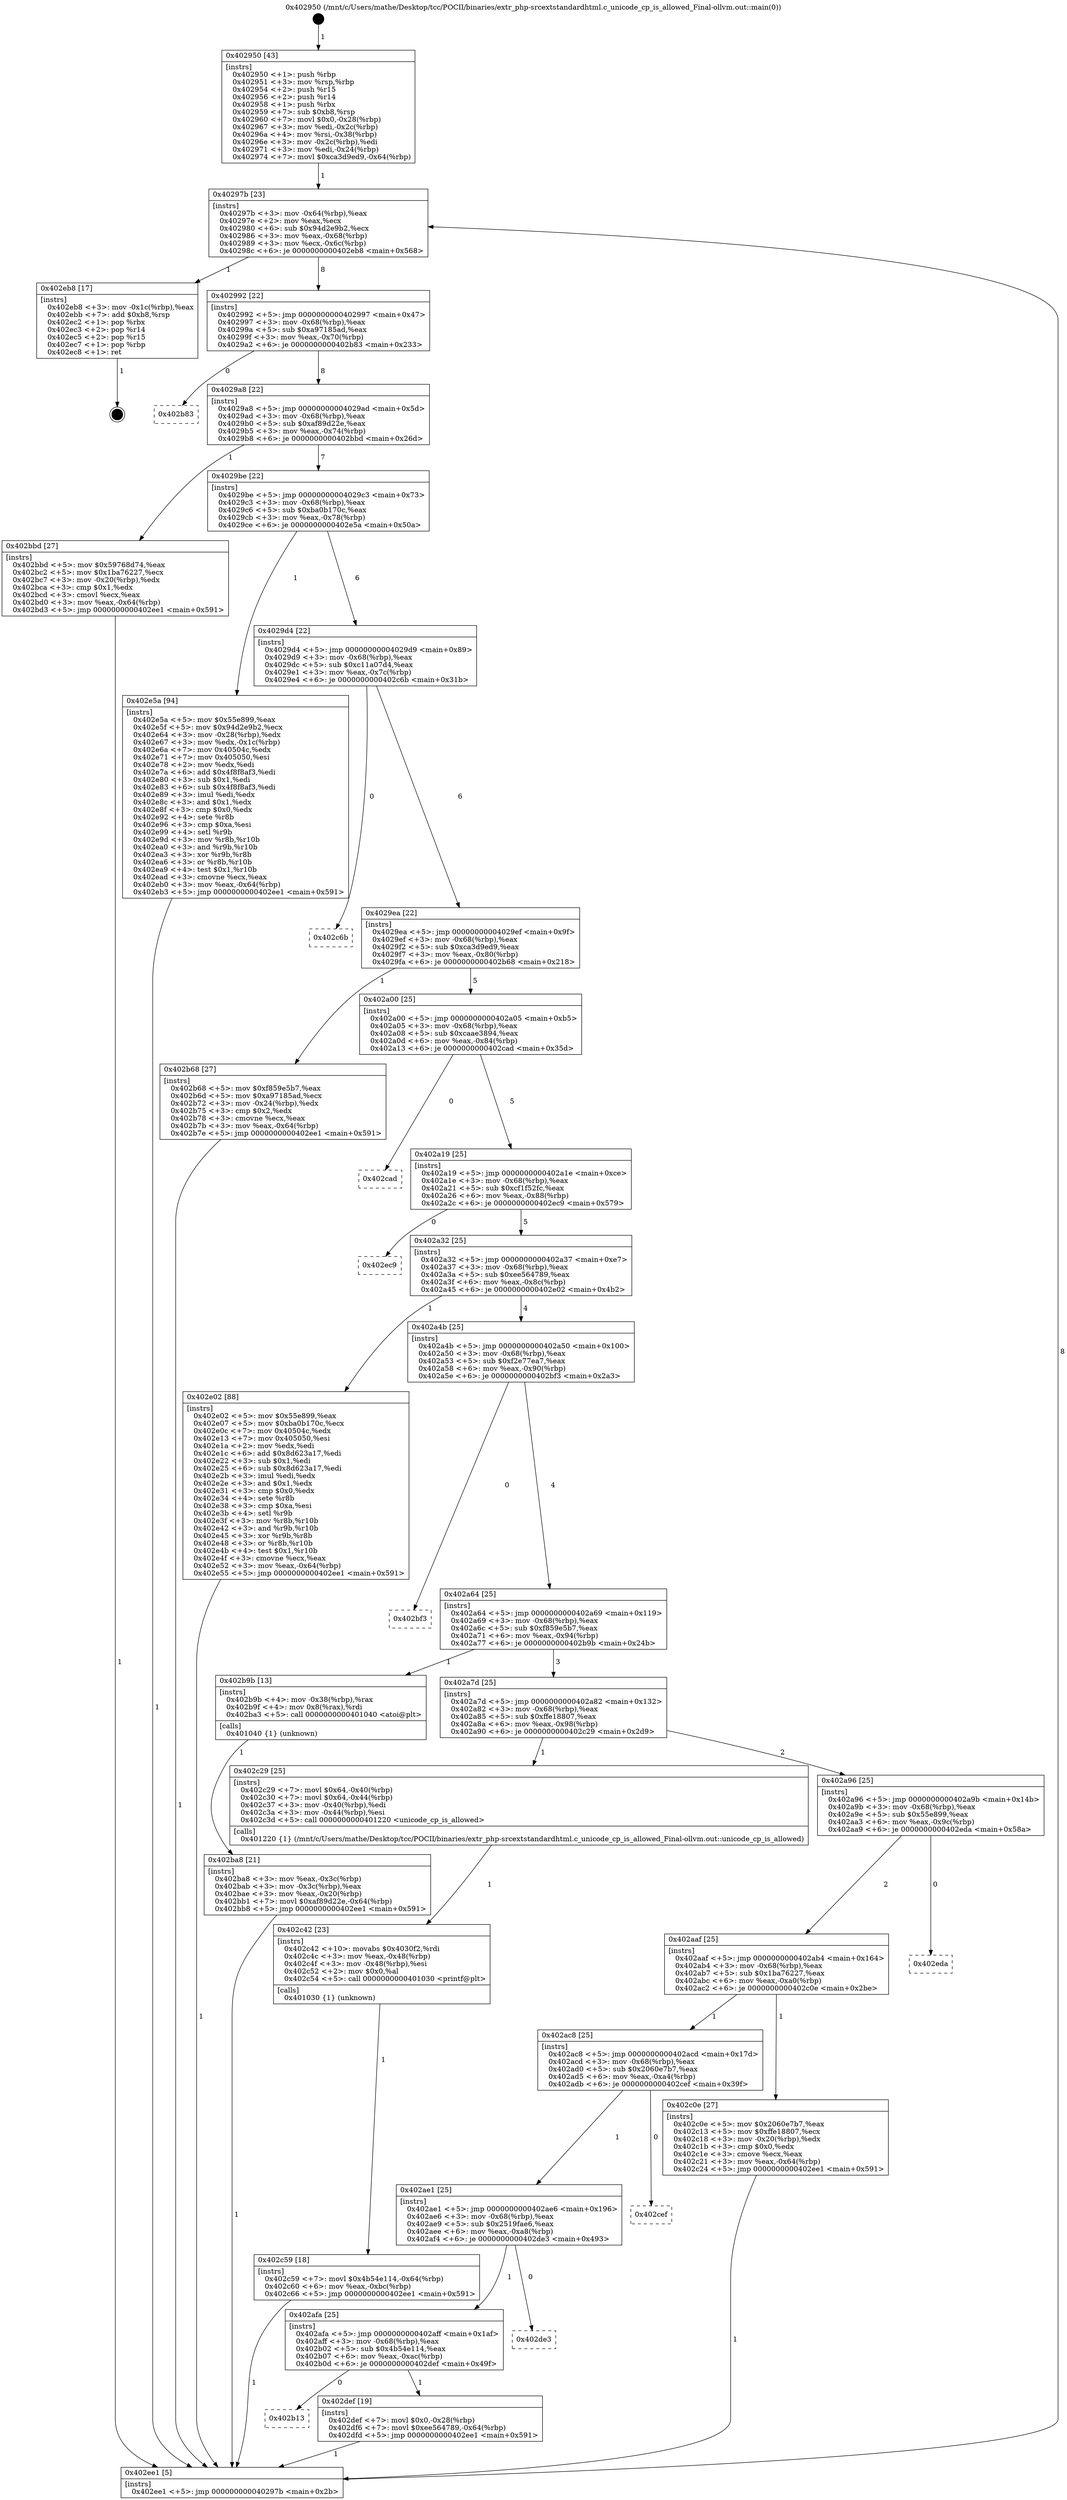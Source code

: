 digraph "0x402950" {
  label = "0x402950 (/mnt/c/Users/mathe/Desktop/tcc/POCII/binaries/extr_php-srcextstandardhtml.c_unicode_cp_is_allowed_Final-ollvm.out::main(0))"
  labelloc = "t"
  node[shape=record]

  Entry [label="",width=0.3,height=0.3,shape=circle,fillcolor=black,style=filled]
  "0x40297b" [label="{
     0x40297b [23]\l
     | [instrs]\l
     &nbsp;&nbsp;0x40297b \<+3\>: mov -0x64(%rbp),%eax\l
     &nbsp;&nbsp;0x40297e \<+2\>: mov %eax,%ecx\l
     &nbsp;&nbsp;0x402980 \<+6\>: sub $0x94d2e9b2,%ecx\l
     &nbsp;&nbsp;0x402986 \<+3\>: mov %eax,-0x68(%rbp)\l
     &nbsp;&nbsp;0x402989 \<+3\>: mov %ecx,-0x6c(%rbp)\l
     &nbsp;&nbsp;0x40298c \<+6\>: je 0000000000402eb8 \<main+0x568\>\l
  }"]
  "0x402eb8" [label="{
     0x402eb8 [17]\l
     | [instrs]\l
     &nbsp;&nbsp;0x402eb8 \<+3\>: mov -0x1c(%rbp),%eax\l
     &nbsp;&nbsp;0x402ebb \<+7\>: add $0xb8,%rsp\l
     &nbsp;&nbsp;0x402ec2 \<+1\>: pop %rbx\l
     &nbsp;&nbsp;0x402ec3 \<+2\>: pop %r14\l
     &nbsp;&nbsp;0x402ec5 \<+2\>: pop %r15\l
     &nbsp;&nbsp;0x402ec7 \<+1\>: pop %rbp\l
     &nbsp;&nbsp;0x402ec8 \<+1\>: ret\l
  }"]
  "0x402992" [label="{
     0x402992 [22]\l
     | [instrs]\l
     &nbsp;&nbsp;0x402992 \<+5\>: jmp 0000000000402997 \<main+0x47\>\l
     &nbsp;&nbsp;0x402997 \<+3\>: mov -0x68(%rbp),%eax\l
     &nbsp;&nbsp;0x40299a \<+5\>: sub $0xa97185ad,%eax\l
     &nbsp;&nbsp;0x40299f \<+3\>: mov %eax,-0x70(%rbp)\l
     &nbsp;&nbsp;0x4029a2 \<+6\>: je 0000000000402b83 \<main+0x233\>\l
  }"]
  Exit [label="",width=0.3,height=0.3,shape=circle,fillcolor=black,style=filled,peripheries=2]
  "0x402b83" [label="{
     0x402b83\l
  }", style=dashed]
  "0x4029a8" [label="{
     0x4029a8 [22]\l
     | [instrs]\l
     &nbsp;&nbsp;0x4029a8 \<+5\>: jmp 00000000004029ad \<main+0x5d\>\l
     &nbsp;&nbsp;0x4029ad \<+3\>: mov -0x68(%rbp),%eax\l
     &nbsp;&nbsp;0x4029b0 \<+5\>: sub $0xaf89d22e,%eax\l
     &nbsp;&nbsp;0x4029b5 \<+3\>: mov %eax,-0x74(%rbp)\l
     &nbsp;&nbsp;0x4029b8 \<+6\>: je 0000000000402bbd \<main+0x26d\>\l
  }"]
  "0x402b13" [label="{
     0x402b13\l
  }", style=dashed]
  "0x402bbd" [label="{
     0x402bbd [27]\l
     | [instrs]\l
     &nbsp;&nbsp;0x402bbd \<+5\>: mov $0x59768d74,%eax\l
     &nbsp;&nbsp;0x402bc2 \<+5\>: mov $0x1ba76227,%ecx\l
     &nbsp;&nbsp;0x402bc7 \<+3\>: mov -0x20(%rbp),%edx\l
     &nbsp;&nbsp;0x402bca \<+3\>: cmp $0x1,%edx\l
     &nbsp;&nbsp;0x402bcd \<+3\>: cmovl %ecx,%eax\l
     &nbsp;&nbsp;0x402bd0 \<+3\>: mov %eax,-0x64(%rbp)\l
     &nbsp;&nbsp;0x402bd3 \<+5\>: jmp 0000000000402ee1 \<main+0x591\>\l
  }"]
  "0x4029be" [label="{
     0x4029be [22]\l
     | [instrs]\l
     &nbsp;&nbsp;0x4029be \<+5\>: jmp 00000000004029c3 \<main+0x73\>\l
     &nbsp;&nbsp;0x4029c3 \<+3\>: mov -0x68(%rbp),%eax\l
     &nbsp;&nbsp;0x4029c6 \<+5\>: sub $0xba0b170c,%eax\l
     &nbsp;&nbsp;0x4029cb \<+3\>: mov %eax,-0x78(%rbp)\l
     &nbsp;&nbsp;0x4029ce \<+6\>: je 0000000000402e5a \<main+0x50a\>\l
  }"]
  "0x402def" [label="{
     0x402def [19]\l
     | [instrs]\l
     &nbsp;&nbsp;0x402def \<+7\>: movl $0x0,-0x28(%rbp)\l
     &nbsp;&nbsp;0x402df6 \<+7\>: movl $0xee564789,-0x64(%rbp)\l
     &nbsp;&nbsp;0x402dfd \<+5\>: jmp 0000000000402ee1 \<main+0x591\>\l
  }"]
  "0x402e5a" [label="{
     0x402e5a [94]\l
     | [instrs]\l
     &nbsp;&nbsp;0x402e5a \<+5\>: mov $0x55e899,%eax\l
     &nbsp;&nbsp;0x402e5f \<+5\>: mov $0x94d2e9b2,%ecx\l
     &nbsp;&nbsp;0x402e64 \<+3\>: mov -0x28(%rbp),%edx\l
     &nbsp;&nbsp;0x402e67 \<+3\>: mov %edx,-0x1c(%rbp)\l
     &nbsp;&nbsp;0x402e6a \<+7\>: mov 0x40504c,%edx\l
     &nbsp;&nbsp;0x402e71 \<+7\>: mov 0x405050,%esi\l
     &nbsp;&nbsp;0x402e78 \<+2\>: mov %edx,%edi\l
     &nbsp;&nbsp;0x402e7a \<+6\>: add $0x4f8f8af3,%edi\l
     &nbsp;&nbsp;0x402e80 \<+3\>: sub $0x1,%edi\l
     &nbsp;&nbsp;0x402e83 \<+6\>: sub $0x4f8f8af3,%edi\l
     &nbsp;&nbsp;0x402e89 \<+3\>: imul %edi,%edx\l
     &nbsp;&nbsp;0x402e8c \<+3\>: and $0x1,%edx\l
     &nbsp;&nbsp;0x402e8f \<+3\>: cmp $0x0,%edx\l
     &nbsp;&nbsp;0x402e92 \<+4\>: sete %r8b\l
     &nbsp;&nbsp;0x402e96 \<+3\>: cmp $0xa,%esi\l
     &nbsp;&nbsp;0x402e99 \<+4\>: setl %r9b\l
     &nbsp;&nbsp;0x402e9d \<+3\>: mov %r8b,%r10b\l
     &nbsp;&nbsp;0x402ea0 \<+3\>: and %r9b,%r10b\l
     &nbsp;&nbsp;0x402ea3 \<+3\>: xor %r9b,%r8b\l
     &nbsp;&nbsp;0x402ea6 \<+3\>: or %r8b,%r10b\l
     &nbsp;&nbsp;0x402ea9 \<+4\>: test $0x1,%r10b\l
     &nbsp;&nbsp;0x402ead \<+3\>: cmovne %ecx,%eax\l
     &nbsp;&nbsp;0x402eb0 \<+3\>: mov %eax,-0x64(%rbp)\l
     &nbsp;&nbsp;0x402eb3 \<+5\>: jmp 0000000000402ee1 \<main+0x591\>\l
  }"]
  "0x4029d4" [label="{
     0x4029d4 [22]\l
     | [instrs]\l
     &nbsp;&nbsp;0x4029d4 \<+5\>: jmp 00000000004029d9 \<main+0x89\>\l
     &nbsp;&nbsp;0x4029d9 \<+3\>: mov -0x68(%rbp),%eax\l
     &nbsp;&nbsp;0x4029dc \<+5\>: sub $0xc11a07d4,%eax\l
     &nbsp;&nbsp;0x4029e1 \<+3\>: mov %eax,-0x7c(%rbp)\l
     &nbsp;&nbsp;0x4029e4 \<+6\>: je 0000000000402c6b \<main+0x31b\>\l
  }"]
  "0x402afa" [label="{
     0x402afa [25]\l
     | [instrs]\l
     &nbsp;&nbsp;0x402afa \<+5\>: jmp 0000000000402aff \<main+0x1af\>\l
     &nbsp;&nbsp;0x402aff \<+3\>: mov -0x68(%rbp),%eax\l
     &nbsp;&nbsp;0x402b02 \<+5\>: sub $0x4b54e114,%eax\l
     &nbsp;&nbsp;0x402b07 \<+6\>: mov %eax,-0xac(%rbp)\l
     &nbsp;&nbsp;0x402b0d \<+6\>: je 0000000000402def \<main+0x49f\>\l
  }"]
  "0x402c6b" [label="{
     0x402c6b\l
  }", style=dashed]
  "0x4029ea" [label="{
     0x4029ea [22]\l
     | [instrs]\l
     &nbsp;&nbsp;0x4029ea \<+5\>: jmp 00000000004029ef \<main+0x9f\>\l
     &nbsp;&nbsp;0x4029ef \<+3\>: mov -0x68(%rbp),%eax\l
     &nbsp;&nbsp;0x4029f2 \<+5\>: sub $0xca3d9ed9,%eax\l
     &nbsp;&nbsp;0x4029f7 \<+3\>: mov %eax,-0x80(%rbp)\l
     &nbsp;&nbsp;0x4029fa \<+6\>: je 0000000000402b68 \<main+0x218\>\l
  }"]
  "0x402de3" [label="{
     0x402de3\l
  }", style=dashed]
  "0x402b68" [label="{
     0x402b68 [27]\l
     | [instrs]\l
     &nbsp;&nbsp;0x402b68 \<+5\>: mov $0xf859e5b7,%eax\l
     &nbsp;&nbsp;0x402b6d \<+5\>: mov $0xa97185ad,%ecx\l
     &nbsp;&nbsp;0x402b72 \<+3\>: mov -0x24(%rbp),%edx\l
     &nbsp;&nbsp;0x402b75 \<+3\>: cmp $0x2,%edx\l
     &nbsp;&nbsp;0x402b78 \<+3\>: cmovne %ecx,%eax\l
     &nbsp;&nbsp;0x402b7b \<+3\>: mov %eax,-0x64(%rbp)\l
     &nbsp;&nbsp;0x402b7e \<+5\>: jmp 0000000000402ee1 \<main+0x591\>\l
  }"]
  "0x402a00" [label="{
     0x402a00 [25]\l
     | [instrs]\l
     &nbsp;&nbsp;0x402a00 \<+5\>: jmp 0000000000402a05 \<main+0xb5\>\l
     &nbsp;&nbsp;0x402a05 \<+3\>: mov -0x68(%rbp),%eax\l
     &nbsp;&nbsp;0x402a08 \<+5\>: sub $0xcaae3894,%eax\l
     &nbsp;&nbsp;0x402a0d \<+6\>: mov %eax,-0x84(%rbp)\l
     &nbsp;&nbsp;0x402a13 \<+6\>: je 0000000000402cad \<main+0x35d\>\l
  }"]
  "0x402ee1" [label="{
     0x402ee1 [5]\l
     | [instrs]\l
     &nbsp;&nbsp;0x402ee1 \<+5\>: jmp 000000000040297b \<main+0x2b\>\l
  }"]
  "0x402950" [label="{
     0x402950 [43]\l
     | [instrs]\l
     &nbsp;&nbsp;0x402950 \<+1\>: push %rbp\l
     &nbsp;&nbsp;0x402951 \<+3\>: mov %rsp,%rbp\l
     &nbsp;&nbsp;0x402954 \<+2\>: push %r15\l
     &nbsp;&nbsp;0x402956 \<+2\>: push %r14\l
     &nbsp;&nbsp;0x402958 \<+1\>: push %rbx\l
     &nbsp;&nbsp;0x402959 \<+7\>: sub $0xb8,%rsp\l
     &nbsp;&nbsp;0x402960 \<+7\>: movl $0x0,-0x28(%rbp)\l
     &nbsp;&nbsp;0x402967 \<+3\>: mov %edi,-0x2c(%rbp)\l
     &nbsp;&nbsp;0x40296a \<+4\>: mov %rsi,-0x38(%rbp)\l
     &nbsp;&nbsp;0x40296e \<+3\>: mov -0x2c(%rbp),%edi\l
     &nbsp;&nbsp;0x402971 \<+3\>: mov %edi,-0x24(%rbp)\l
     &nbsp;&nbsp;0x402974 \<+7\>: movl $0xca3d9ed9,-0x64(%rbp)\l
  }"]
  "0x402ae1" [label="{
     0x402ae1 [25]\l
     | [instrs]\l
     &nbsp;&nbsp;0x402ae1 \<+5\>: jmp 0000000000402ae6 \<main+0x196\>\l
     &nbsp;&nbsp;0x402ae6 \<+3\>: mov -0x68(%rbp),%eax\l
     &nbsp;&nbsp;0x402ae9 \<+5\>: sub $0x2519fae6,%eax\l
     &nbsp;&nbsp;0x402aee \<+6\>: mov %eax,-0xa8(%rbp)\l
     &nbsp;&nbsp;0x402af4 \<+6\>: je 0000000000402de3 \<main+0x493\>\l
  }"]
  "0x402cad" [label="{
     0x402cad\l
  }", style=dashed]
  "0x402a19" [label="{
     0x402a19 [25]\l
     | [instrs]\l
     &nbsp;&nbsp;0x402a19 \<+5\>: jmp 0000000000402a1e \<main+0xce\>\l
     &nbsp;&nbsp;0x402a1e \<+3\>: mov -0x68(%rbp),%eax\l
     &nbsp;&nbsp;0x402a21 \<+5\>: sub $0xcf1f52fc,%eax\l
     &nbsp;&nbsp;0x402a26 \<+6\>: mov %eax,-0x88(%rbp)\l
     &nbsp;&nbsp;0x402a2c \<+6\>: je 0000000000402ec9 \<main+0x579\>\l
  }"]
  "0x402cef" [label="{
     0x402cef\l
  }", style=dashed]
  "0x402ec9" [label="{
     0x402ec9\l
  }", style=dashed]
  "0x402a32" [label="{
     0x402a32 [25]\l
     | [instrs]\l
     &nbsp;&nbsp;0x402a32 \<+5\>: jmp 0000000000402a37 \<main+0xe7\>\l
     &nbsp;&nbsp;0x402a37 \<+3\>: mov -0x68(%rbp),%eax\l
     &nbsp;&nbsp;0x402a3a \<+5\>: sub $0xee564789,%eax\l
     &nbsp;&nbsp;0x402a3f \<+6\>: mov %eax,-0x8c(%rbp)\l
     &nbsp;&nbsp;0x402a45 \<+6\>: je 0000000000402e02 \<main+0x4b2\>\l
  }"]
  "0x402c59" [label="{
     0x402c59 [18]\l
     | [instrs]\l
     &nbsp;&nbsp;0x402c59 \<+7\>: movl $0x4b54e114,-0x64(%rbp)\l
     &nbsp;&nbsp;0x402c60 \<+6\>: mov %eax,-0xbc(%rbp)\l
     &nbsp;&nbsp;0x402c66 \<+5\>: jmp 0000000000402ee1 \<main+0x591\>\l
  }"]
  "0x402e02" [label="{
     0x402e02 [88]\l
     | [instrs]\l
     &nbsp;&nbsp;0x402e02 \<+5\>: mov $0x55e899,%eax\l
     &nbsp;&nbsp;0x402e07 \<+5\>: mov $0xba0b170c,%ecx\l
     &nbsp;&nbsp;0x402e0c \<+7\>: mov 0x40504c,%edx\l
     &nbsp;&nbsp;0x402e13 \<+7\>: mov 0x405050,%esi\l
     &nbsp;&nbsp;0x402e1a \<+2\>: mov %edx,%edi\l
     &nbsp;&nbsp;0x402e1c \<+6\>: add $0x8d623a17,%edi\l
     &nbsp;&nbsp;0x402e22 \<+3\>: sub $0x1,%edi\l
     &nbsp;&nbsp;0x402e25 \<+6\>: sub $0x8d623a17,%edi\l
     &nbsp;&nbsp;0x402e2b \<+3\>: imul %edi,%edx\l
     &nbsp;&nbsp;0x402e2e \<+3\>: and $0x1,%edx\l
     &nbsp;&nbsp;0x402e31 \<+3\>: cmp $0x0,%edx\l
     &nbsp;&nbsp;0x402e34 \<+4\>: sete %r8b\l
     &nbsp;&nbsp;0x402e38 \<+3\>: cmp $0xa,%esi\l
     &nbsp;&nbsp;0x402e3b \<+4\>: setl %r9b\l
     &nbsp;&nbsp;0x402e3f \<+3\>: mov %r8b,%r10b\l
     &nbsp;&nbsp;0x402e42 \<+3\>: and %r9b,%r10b\l
     &nbsp;&nbsp;0x402e45 \<+3\>: xor %r9b,%r8b\l
     &nbsp;&nbsp;0x402e48 \<+3\>: or %r8b,%r10b\l
     &nbsp;&nbsp;0x402e4b \<+4\>: test $0x1,%r10b\l
     &nbsp;&nbsp;0x402e4f \<+3\>: cmovne %ecx,%eax\l
     &nbsp;&nbsp;0x402e52 \<+3\>: mov %eax,-0x64(%rbp)\l
     &nbsp;&nbsp;0x402e55 \<+5\>: jmp 0000000000402ee1 \<main+0x591\>\l
  }"]
  "0x402a4b" [label="{
     0x402a4b [25]\l
     | [instrs]\l
     &nbsp;&nbsp;0x402a4b \<+5\>: jmp 0000000000402a50 \<main+0x100\>\l
     &nbsp;&nbsp;0x402a50 \<+3\>: mov -0x68(%rbp),%eax\l
     &nbsp;&nbsp;0x402a53 \<+5\>: sub $0xf2e77ea7,%eax\l
     &nbsp;&nbsp;0x402a58 \<+6\>: mov %eax,-0x90(%rbp)\l
     &nbsp;&nbsp;0x402a5e \<+6\>: je 0000000000402bf3 \<main+0x2a3\>\l
  }"]
  "0x402c42" [label="{
     0x402c42 [23]\l
     | [instrs]\l
     &nbsp;&nbsp;0x402c42 \<+10\>: movabs $0x4030f2,%rdi\l
     &nbsp;&nbsp;0x402c4c \<+3\>: mov %eax,-0x48(%rbp)\l
     &nbsp;&nbsp;0x402c4f \<+3\>: mov -0x48(%rbp),%esi\l
     &nbsp;&nbsp;0x402c52 \<+2\>: mov $0x0,%al\l
     &nbsp;&nbsp;0x402c54 \<+5\>: call 0000000000401030 \<printf@plt\>\l
     | [calls]\l
     &nbsp;&nbsp;0x401030 \{1\} (unknown)\l
  }"]
  "0x402bf3" [label="{
     0x402bf3\l
  }", style=dashed]
  "0x402a64" [label="{
     0x402a64 [25]\l
     | [instrs]\l
     &nbsp;&nbsp;0x402a64 \<+5\>: jmp 0000000000402a69 \<main+0x119\>\l
     &nbsp;&nbsp;0x402a69 \<+3\>: mov -0x68(%rbp),%eax\l
     &nbsp;&nbsp;0x402a6c \<+5\>: sub $0xf859e5b7,%eax\l
     &nbsp;&nbsp;0x402a71 \<+6\>: mov %eax,-0x94(%rbp)\l
     &nbsp;&nbsp;0x402a77 \<+6\>: je 0000000000402b9b \<main+0x24b\>\l
  }"]
  "0x402ac8" [label="{
     0x402ac8 [25]\l
     | [instrs]\l
     &nbsp;&nbsp;0x402ac8 \<+5\>: jmp 0000000000402acd \<main+0x17d\>\l
     &nbsp;&nbsp;0x402acd \<+3\>: mov -0x68(%rbp),%eax\l
     &nbsp;&nbsp;0x402ad0 \<+5\>: sub $0x2060e7b7,%eax\l
     &nbsp;&nbsp;0x402ad5 \<+6\>: mov %eax,-0xa4(%rbp)\l
     &nbsp;&nbsp;0x402adb \<+6\>: je 0000000000402cef \<main+0x39f\>\l
  }"]
  "0x402b9b" [label="{
     0x402b9b [13]\l
     | [instrs]\l
     &nbsp;&nbsp;0x402b9b \<+4\>: mov -0x38(%rbp),%rax\l
     &nbsp;&nbsp;0x402b9f \<+4\>: mov 0x8(%rax),%rdi\l
     &nbsp;&nbsp;0x402ba3 \<+5\>: call 0000000000401040 \<atoi@plt\>\l
     | [calls]\l
     &nbsp;&nbsp;0x401040 \{1\} (unknown)\l
  }"]
  "0x402a7d" [label="{
     0x402a7d [25]\l
     | [instrs]\l
     &nbsp;&nbsp;0x402a7d \<+5\>: jmp 0000000000402a82 \<main+0x132\>\l
     &nbsp;&nbsp;0x402a82 \<+3\>: mov -0x68(%rbp),%eax\l
     &nbsp;&nbsp;0x402a85 \<+5\>: sub $0xffe18807,%eax\l
     &nbsp;&nbsp;0x402a8a \<+6\>: mov %eax,-0x98(%rbp)\l
     &nbsp;&nbsp;0x402a90 \<+6\>: je 0000000000402c29 \<main+0x2d9\>\l
  }"]
  "0x402ba8" [label="{
     0x402ba8 [21]\l
     | [instrs]\l
     &nbsp;&nbsp;0x402ba8 \<+3\>: mov %eax,-0x3c(%rbp)\l
     &nbsp;&nbsp;0x402bab \<+3\>: mov -0x3c(%rbp),%eax\l
     &nbsp;&nbsp;0x402bae \<+3\>: mov %eax,-0x20(%rbp)\l
     &nbsp;&nbsp;0x402bb1 \<+7\>: movl $0xaf89d22e,-0x64(%rbp)\l
     &nbsp;&nbsp;0x402bb8 \<+5\>: jmp 0000000000402ee1 \<main+0x591\>\l
  }"]
  "0x402c0e" [label="{
     0x402c0e [27]\l
     | [instrs]\l
     &nbsp;&nbsp;0x402c0e \<+5\>: mov $0x2060e7b7,%eax\l
     &nbsp;&nbsp;0x402c13 \<+5\>: mov $0xffe18807,%ecx\l
     &nbsp;&nbsp;0x402c18 \<+3\>: mov -0x20(%rbp),%edx\l
     &nbsp;&nbsp;0x402c1b \<+3\>: cmp $0x0,%edx\l
     &nbsp;&nbsp;0x402c1e \<+3\>: cmove %ecx,%eax\l
     &nbsp;&nbsp;0x402c21 \<+3\>: mov %eax,-0x64(%rbp)\l
     &nbsp;&nbsp;0x402c24 \<+5\>: jmp 0000000000402ee1 \<main+0x591\>\l
  }"]
  "0x402c29" [label="{
     0x402c29 [25]\l
     | [instrs]\l
     &nbsp;&nbsp;0x402c29 \<+7\>: movl $0x64,-0x40(%rbp)\l
     &nbsp;&nbsp;0x402c30 \<+7\>: movl $0x64,-0x44(%rbp)\l
     &nbsp;&nbsp;0x402c37 \<+3\>: mov -0x40(%rbp),%edi\l
     &nbsp;&nbsp;0x402c3a \<+3\>: mov -0x44(%rbp),%esi\l
     &nbsp;&nbsp;0x402c3d \<+5\>: call 0000000000401220 \<unicode_cp_is_allowed\>\l
     | [calls]\l
     &nbsp;&nbsp;0x401220 \{1\} (/mnt/c/Users/mathe/Desktop/tcc/POCII/binaries/extr_php-srcextstandardhtml.c_unicode_cp_is_allowed_Final-ollvm.out::unicode_cp_is_allowed)\l
  }"]
  "0x402a96" [label="{
     0x402a96 [25]\l
     | [instrs]\l
     &nbsp;&nbsp;0x402a96 \<+5\>: jmp 0000000000402a9b \<main+0x14b\>\l
     &nbsp;&nbsp;0x402a9b \<+3\>: mov -0x68(%rbp),%eax\l
     &nbsp;&nbsp;0x402a9e \<+5\>: sub $0x55e899,%eax\l
     &nbsp;&nbsp;0x402aa3 \<+6\>: mov %eax,-0x9c(%rbp)\l
     &nbsp;&nbsp;0x402aa9 \<+6\>: je 0000000000402eda \<main+0x58a\>\l
  }"]
  "0x402aaf" [label="{
     0x402aaf [25]\l
     | [instrs]\l
     &nbsp;&nbsp;0x402aaf \<+5\>: jmp 0000000000402ab4 \<main+0x164\>\l
     &nbsp;&nbsp;0x402ab4 \<+3\>: mov -0x68(%rbp),%eax\l
     &nbsp;&nbsp;0x402ab7 \<+5\>: sub $0x1ba76227,%eax\l
     &nbsp;&nbsp;0x402abc \<+6\>: mov %eax,-0xa0(%rbp)\l
     &nbsp;&nbsp;0x402ac2 \<+6\>: je 0000000000402c0e \<main+0x2be\>\l
  }"]
  "0x402eda" [label="{
     0x402eda\l
  }", style=dashed]
  Entry -> "0x402950" [label=" 1"]
  "0x40297b" -> "0x402eb8" [label=" 1"]
  "0x40297b" -> "0x402992" [label=" 8"]
  "0x402eb8" -> Exit [label=" 1"]
  "0x402992" -> "0x402b83" [label=" 0"]
  "0x402992" -> "0x4029a8" [label=" 8"]
  "0x402e5a" -> "0x402ee1" [label=" 1"]
  "0x4029a8" -> "0x402bbd" [label=" 1"]
  "0x4029a8" -> "0x4029be" [label=" 7"]
  "0x402e02" -> "0x402ee1" [label=" 1"]
  "0x4029be" -> "0x402e5a" [label=" 1"]
  "0x4029be" -> "0x4029d4" [label=" 6"]
  "0x402def" -> "0x402ee1" [label=" 1"]
  "0x4029d4" -> "0x402c6b" [label=" 0"]
  "0x4029d4" -> "0x4029ea" [label=" 6"]
  "0x402afa" -> "0x402def" [label=" 1"]
  "0x4029ea" -> "0x402b68" [label=" 1"]
  "0x4029ea" -> "0x402a00" [label=" 5"]
  "0x402b68" -> "0x402ee1" [label=" 1"]
  "0x402950" -> "0x40297b" [label=" 1"]
  "0x402ee1" -> "0x40297b" [label=" 8"]
  "0x402afa" -> "0x402b13" [label=" 0"]
  "0x402a00" -> "0x402cad" [label=" 0"]
  "0x402a00" -> "0x402a19" [label=" 5"]
  "0x402ae1" -> "0x402de3" [label=" 0"]
  "0x402a19" -> "0x402ec9" [label=" 0"]
  "0x402a19" -> "0x402a32" [label=" 5"]
  "0x402ae1" -> "0x402afa" [label=" 1"]
  "0x402a32" -> "0x402e02" [label=" 1"]
  "0x402a32" -> "0x402a4b" [label=" 4"]
  "0x402ac8" -> "0x402cef" [label=" 0"]
  "0x402a4b" -> "0x402bf3" [label=" 0"]
  "0x402a4b" -> "0x402a64" [label=" 4"]
  "0x402ac8" -> "0x402ae1" [label=" 1"]
  "0x402a64" -> "0x402b9b" [label=" 1"]
  "0x402a64" -> "0x402a7d" [label=" 3"]
  "0x402b9b" -> "0x402ba8" [label=" 1"]
  "0x402ba8" -> "0x402ee1" [label=" 1"]
  "0x402bbd" -> "0x402ee1" [label=" 1"]
  "0x402c59" -> "0x402ee1" [label=" 1"]
  "0x402a7d" -> "0x402c29" [label=" 1"]
  "0x402a7d" -> "0x402a96" [label=" 2"]
  "0x402c42" -> "0x402c59" [label=" 1"]
  "0x402a96" -> "0x402eda" [label=" 0"]
  "0x402a96" -> "0x402aaf" [label=" 2"]
  "0x402c29" -> "0x402c42" [label=" 1"]
  "0x402aaf" -> "0x402c0e" [label=" 1"]
  "0x402aaf" -> "0x402ac8" [label=" 1"]
  "0x402c0e" -> "0x402ee1" [label=" 1"]
}
